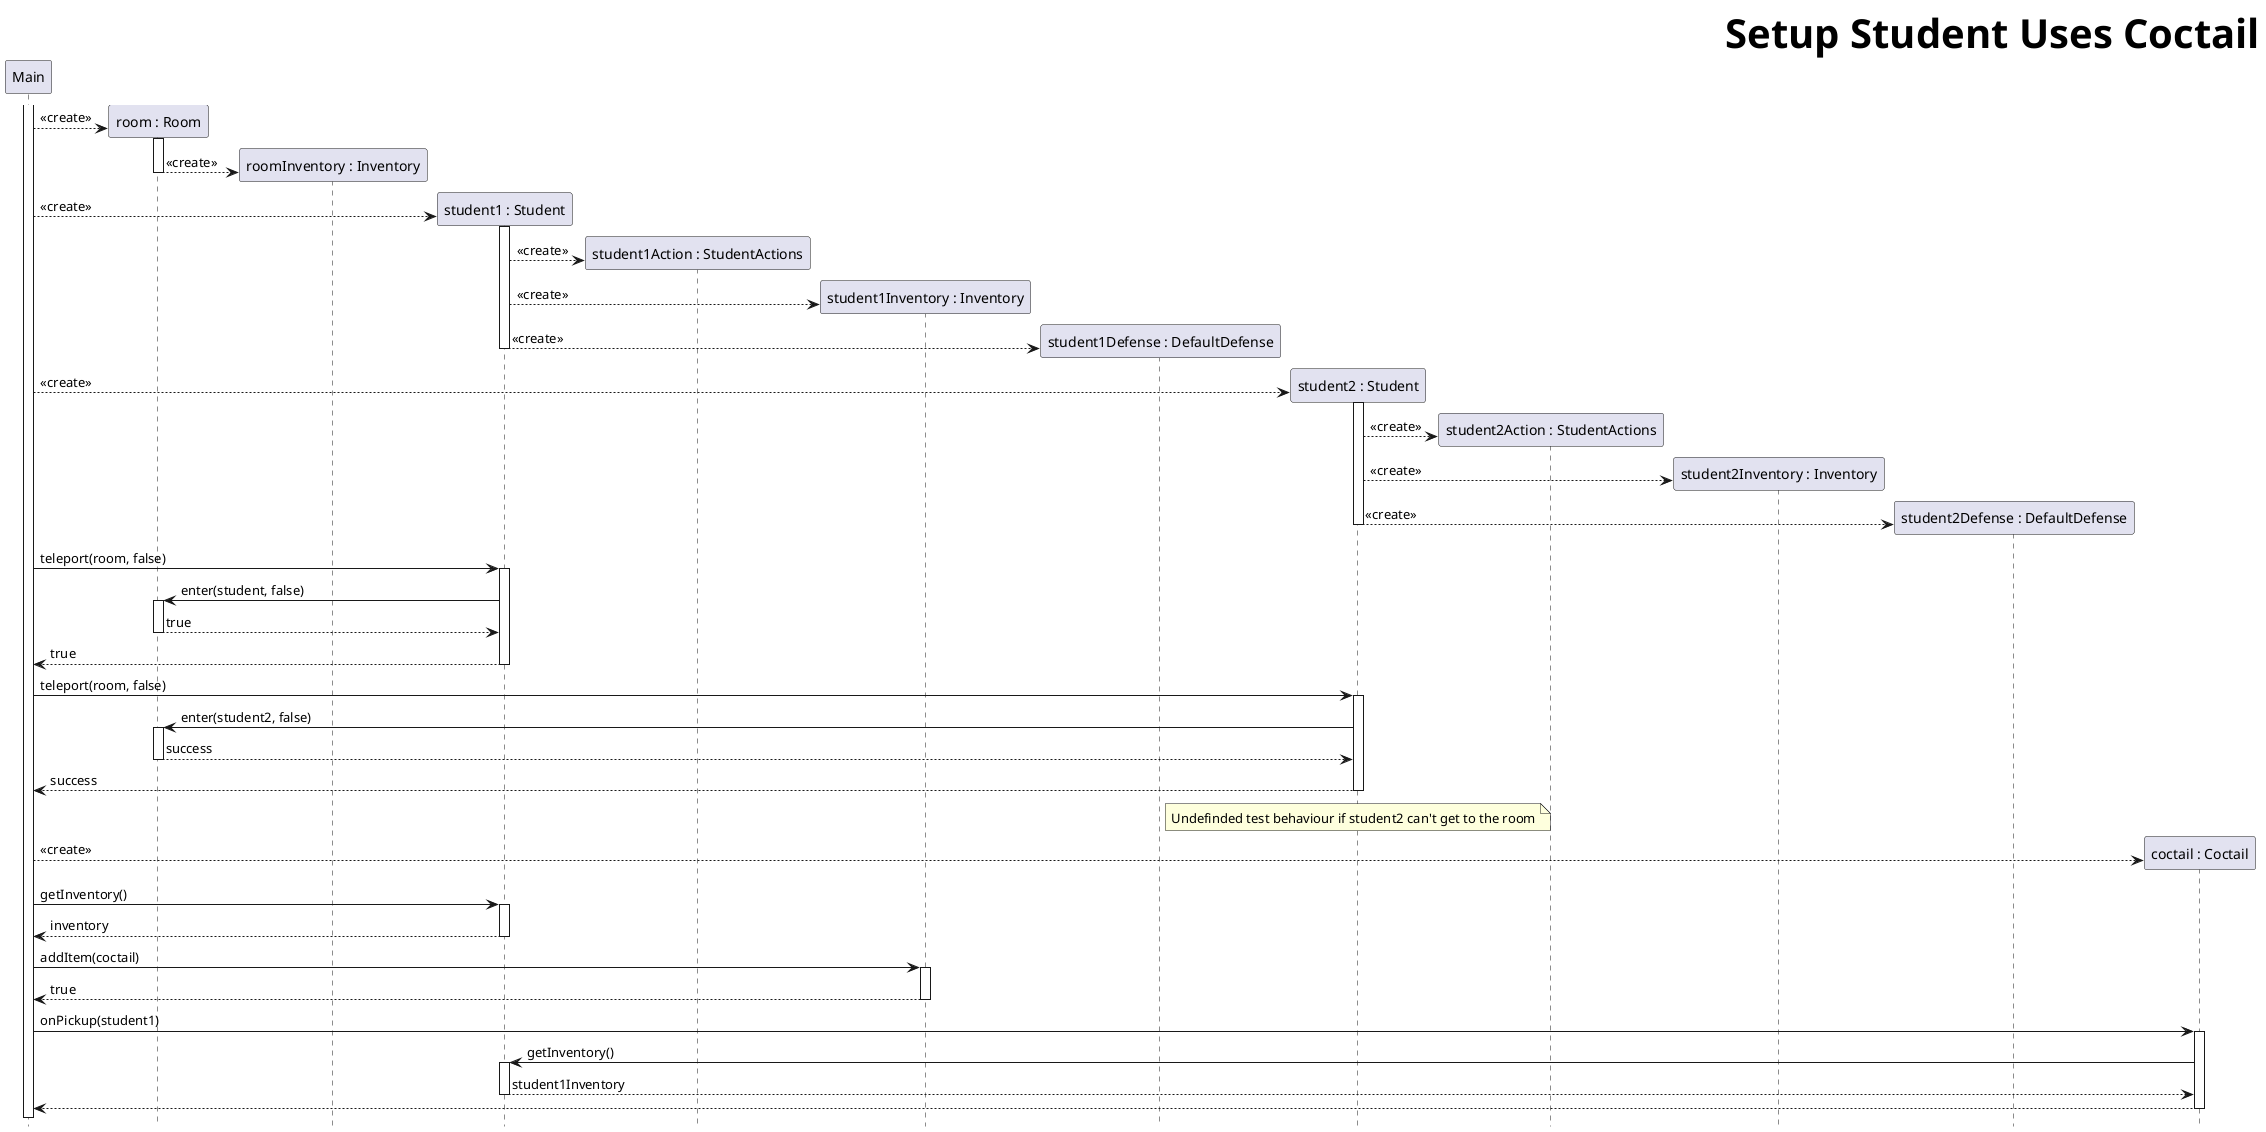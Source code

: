 @startuml SetupStudentUsesCoctail
skinparam headerFontSize 40
skinparam HeaderFontColor #000000
skinparam HeaderFontStyle bold
header Setup Student Uses Coctail
hide footbox

participant main as "Main"
activate main

create room as "room : Room"
main --> room ++: <<create>>
create roomInventory as "roomInventory : Inventory"
room --> roomInventory --: <<create>>

create student as "student1 : Student"
main --> student ++: <<create>>
create studentAction as "student1Action : StudentActions"
student --> studentAction : <<create>>
create inventory as "student1Inventory : Inventory"
student --> inventory : <<create>>
create defense as "student1Defense : DefaultDefense"
student --> defense --: <<create>>

create student2 as "student2 : Student"
main --> student2 ++: <<create>>
create studentAction2 as "student2Action : StudentActions"
student2 --> studentAction2 : <<create>>
create inventory2 as "student2Inventory : Inventory"
student2 --> inventory2 : <<create>>
create defense2 as "student2Defense : DefaultDefense"
student2 --> defense2 --: <<create>>

main -> student ++: teleport(room, false)
    student -> room ++: enter(student, false)
    return true
return true

main -> student2 ++: teleport(room, false)
    student2 -> room ++: enter(student2, false)
    return success
return success

note over student2 : Undefinded test behaviour if student2 can't get to the room

create coctail as "coctail : Coctail"
main --> coctail : <<create>>

main -> student ++: getInventory()
return inventory

main -> inventory ++: addItem(coctail)
return true
' a player inventory is legalább 1 elemű

main -> coctail ++: onPickup(student1)
    coctail -> student ++: getInventory()
    return student1Inventory
return 

@enduml